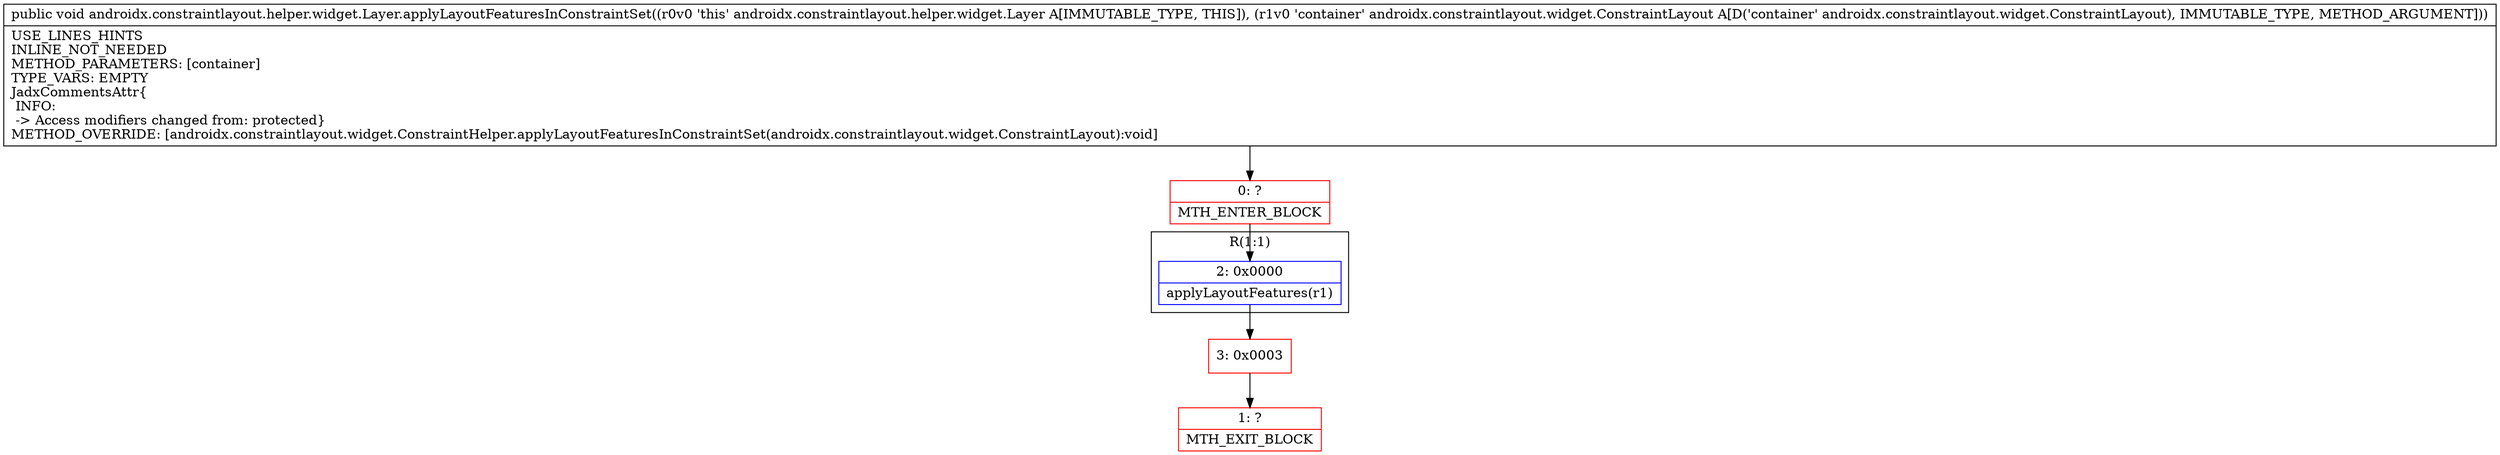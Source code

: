 digraph "CFG forandroidx.constraintlayout.helper.widget.Layer.applyLayoutFeaturesInConstraintSet(Landroidx\/constraintlayout\/widget\/ConstraintLayout;)V" {
subgraph cluster_Region_1026323869 {
label = "R(1:1)";
node [shape=record,color=blue];
Node_2 [shape=record,label="{2\:\ 0x0000|applyLayoutFeatures(r1)\l}"];
}
Node_0 [shape=record,color=red,label="{0\:\ ?|MTH_ENTER_BLOCK\l}"];
Node_3 [shape=record,color=red,label="{3\:\ 0x0003}"];
Node_1 [shape=record,color=red,label="{1\:\ ?|MTH_EXIT_BLOCK\l}"];
MethodNode[shape=record,label="{public void androidx.constraintlayout.helper.widget.Layer.applyLayoutFeaturesInConstraintSet((r0v0 'this' androidx.constraintlayout.helper.widget.Layer A[IMMUTABLE_TYPE, THIS]), (r1v0 'container' androidx.constraintlayout.widget.ConstraintLayout A[D('container' androidx.constraintlayout.widget.ConstraintLayout), IMMUTABLE_TYPE, METHOD_ARGUMENT]))  | USE_LINES_HINTS\lINLINE_NOT_NEEDED\lMETHOD_PARAMETERS: [container]\lTYPE_VARS: EMPTY\lJadxCommentsAttr\{\l INFO: \l \-\> Access modifiers changed from: protected\}\lMETHOD_OVERRIDE: [androidx.constraintlayout.widget.ConstraintHelper.applyLayoutFeaturesInConstraintSet(androidx.constraintlayout.widget.ConstraintLayout):void]\l}"];
MethodNode -> Node_0;Node_2 -> Node_3;
Node_0 -> Node_2;
Node_3 -> Node_1;
}

